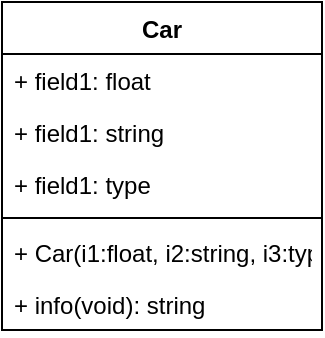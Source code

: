 <mxfile version="14.7.2" type="device"><diagram id="h7QGDqE-K-Db9sLTu6wT" name="Page-1"><mxGraphModel dx="1422" dy="762" grid="1" gridSize="10" guides="1" tooltips="1" connect="1" arrows="1" fold="1" page="1" pageScale="1" pageWidth="827" pageHeight="1169" math="0" shadow="0"><root><mxCell id="0"/><mxCell id="1" parent="0"/><mxCell id="mSlY0DoFS3OkgKqn4YlG-1" value="Car" style="swimlane;fontStyle=1;align=center;verticalAlign=top;childLayout=stackLayout;horizontal=1;startSize=26;horizontalStack=0;resizeParent=1;resizeParentMax=0;resizeLast=0;collapsible=1;marginBottom=0;" vertex="1" parent="1"><mxGeometry x="60" y="370" width="160" height="164" as="geometry"/></mxCell><mxCell id="mSlY0DoFS3OkgKqn4YlG-2" value="+ field1: float" style="text;strokeColor=none;fillColor=none;align=left;verticalAlign=top;spacingLeft=4;spacingRight=4;overflow=hidden;rotatable=0;points=[[0,0.5],[1,0.5]];portConstraint=eastwest;" vertex="1" parent="mSlY0DoFS3OkgKqn4YlG-1"><mxGeometry y="26" width="160" height="26" as="geometry"/></mxCell><mxCell id="mSlY0DoFS3OkgKqn4YlG-5" value="+ field1: string" style="text;strokeColor=none;fillColor=none;align=left;verticalAlign=top;spacingLeft=4;spacingRight=4;overflow=hidden;rotatable=0;points=[[0,0.5],[1,0.5]];portConstraint=eastwest;" vertex="1" parent="mSlY0DoFS3OkgKqn4YlG-1"><mxGeometry y="52" width="160" height="26" as="geometry"/></mxCell><mxCell id="mSlY0DoFS3OkgKqn4YlG-6" value="+ field1: type" style="text;strokeColor=none;fillColor=none;align=left;verticalAlign=top;spacingLeft=4;spacingRight=4;overflow=hidden;rotatable=0;points=[[0,0.5],[1,0.5]];portConstraint=eastwest;" vertex="1" parent="mSlY0DoFS3OkgKqn4YlG-1"><mxGeometry y="78" width="160" height="26" as="geometry"/></mxCell><mxCell id="mSlY0DoFS3OkgKqn4YlG-3" value="" style="line;strokeWidth=1;fillColor=none;align=left;verticalAlign=middle;spacingTop=-1;spacingLeft=3;spacingRight=3;rotatable=0;labelPosition=right;points=[];portConstraint=eastwest;" vertex="1" parent="mSlY0DoFS3OkgKqn4YlG-1"><mxGeometry y="104" width="160" height="8" as="geometry"/></mxCell><mxCell id="mSlY0DoFS3OkgKqn4YlG-4" value="+ Car(i1:float, i2:string, i3:type ): " style="text;strokeColor=none;fillColor=none;align=left;verticalAlign=top;spacingLeft=4;spacingRight=4;overflow=hidden;rotatable=0;points=[[0,0.5],[1,0.5]];portConstraint=eastwest;" vertex="1" parent="mSlY0DoFS3OkgKqn4YlG-1"><mxGeometry y="112" width="160" height="26" as="geometry"/></mxCell><mxCell id="mSlY0DoFS3OkgKqn4YlG-7" value="+ info(void): string" style="text;strokeColor=none;fillColor=none;align=left;verticalAlign=top;spacingLeft=4;spacingRight=4;overflow=hidden;rotatable=0;points=[[0,0.5],[1,0.5]];portConstraint=eastwest;" vertex="1" parent="mSlY0DoFS3OkgKqn4YlG-1"><mxGeometry y="138" width="160" height="26" as="geometry"/></mxCell></root></mxGraphModel></diagram></mxfile>